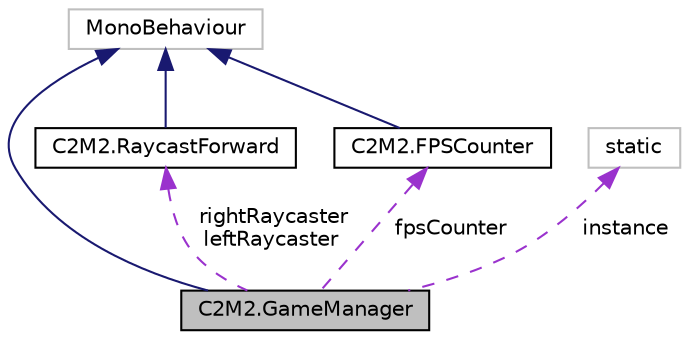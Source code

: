 digraph "C2M2.GameManager"
{
 // LATEX_PDF_SIZE
  edge [fontname="Helvetica",fontsize="10",labelfontname="Helvetica",labelfontsize="10"];
  node [fontname="Helvetica",fontsize="10",shape=record];
  Node1 [label="C2M2.GameManager",height=0.2,width=0.4,color="black", fillcolor="grey75", style="filled", fontcolor="black",tooltip=" "];
  Node2 -> Node1 [dir="back",color="midnightblue",fontsize="10",style="solid",fontname="Helvetica"];
  Node2 [label="MonoBehaviour",height=0.2,width=0.4,color="grey75", fillcolor="white", style="filled",tooltip=" "];
  Node3 -> Node1 [dir="back",color="darkorchid3",fontsize="10",style="dashed",label=" rightRaycaster\nleftRaycaster" ,fontname="Helvetica"];
  Node3 [label="C2M2.RaycastForward",height=0.2,width=0.4,color="black", fillcolor="white", style="filled",URL="$d2/ddc/class_c2_m2_1_1_raycast_forward.html",tooltip=" "];
  Node2 -> Node3 [dir="back",color="midnightblue",fontsize="10",style="solid",fontname="Helvetica"];
  Node4 -> Node1 [dir="back",color="darkorchid3",fontsize="10",style="dashed",label=" fpsCounter" ,fontname="Helvetica"];
  Node4 [label="C2M2.FPSCounter",height=0.2,width=0.4,color="black", fillcolor="white", style="filled",URL="$de/de9/class_c2_m2_1_1_f_p_s_counter.html",tooltip=" "];
  Node2 -> Node4 [dir="back",color="midnightblue",fontsize="10",style="solid",fontname="Helvetica"];
  Node5 -> Node1 [dir="back",color="darkorchid3",fontsize="10",style="dashed",label=" instance" ,fontname="Helvetica"];
  Node5 [label="static",height=0.2,width=0.4,color="grey75", fillcolor="white", style="filled",tooltip=" "];
}

